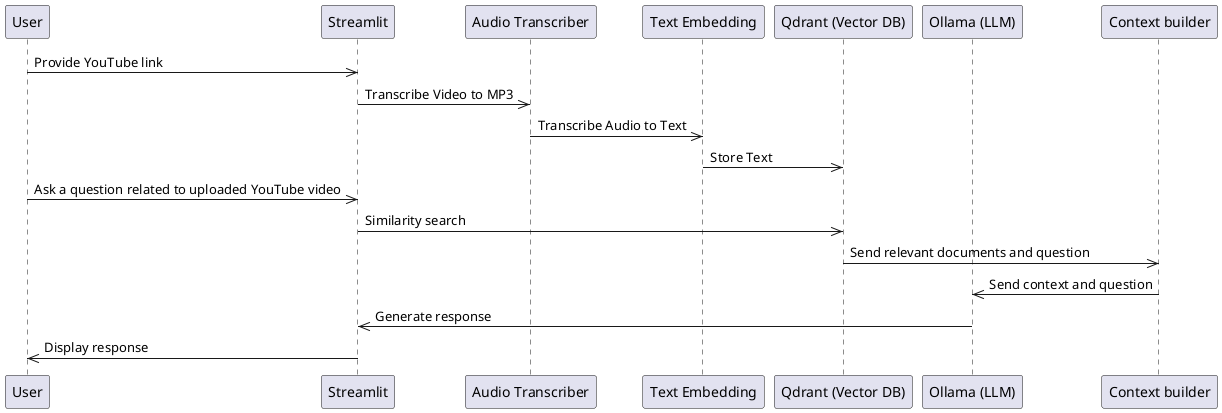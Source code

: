@startuml
skinparam nodesep 20
skinparam ranksep 20

participant "User" as User
participant "Streamlit" as Streamlit
participant "Audio Transcriber" as Audio
participant "Text Embedding" as Text
participant "Qdrant (Vector DB)" as Qdrant
participant "Ollama (LLM)" as OLLAMA
participant "Context builder" as Context

User ->> Streamlit: Provide YouTube link
Streamlit ->> Audio: Transcribe Video to MP3
Audio ->> Text: Transcribe Audio to Text
Text ->> Qdrant: Store Text

User ->> Streamlit: Ask a question related to uploaded YouTube video
Streamlit ->> Qdrant: Similarity search
Qdrant ->> Context: Send relevant documents and question
Context ->> OLLAMA: Send context and question
OLLAMA ->> Streamlit: Generate response
Streamlit ->> User: Display response

@enduml